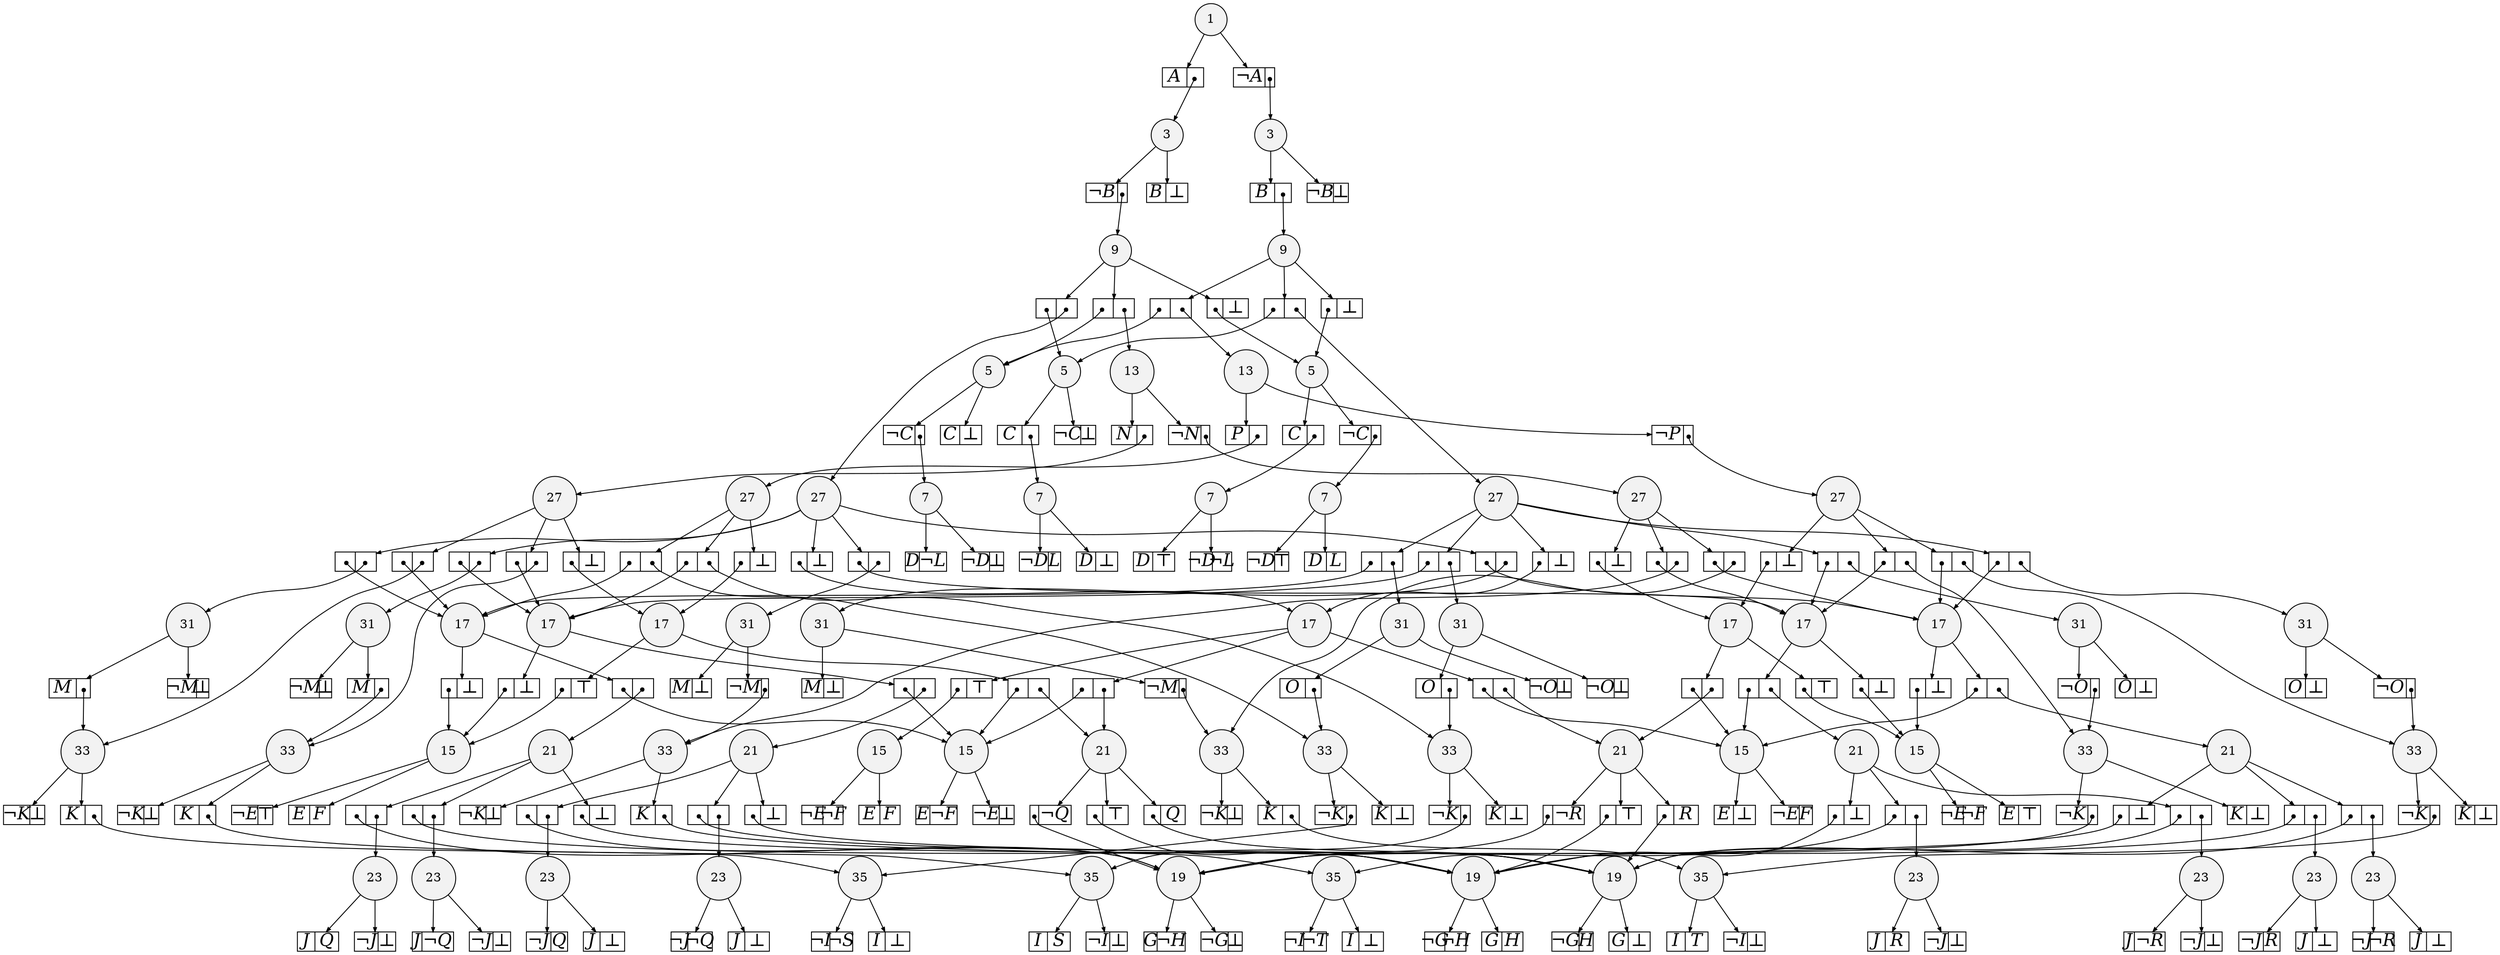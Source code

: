 
digraph sdd {

overlap=false

{rank=same; n130 n162 n198 n209 }
{rank=same; n494 n493 n501 n500 n1074 n1073 n1070 n1069 }
{rank=same; n1116 n1115 n1101 n1100 n1085 n1084 n1081 n1080 }
{rank=same; n2081 n1879 n1880 n1883 n1882 n1881 }
{rank=same; n121 n86 n120 n87 n188 n178 n189 n179 }
{rank=same; n916 n915 n1845 n913 n912 n1846 }
{rank=same; n461 n459 n598 }
{rank=same; n1843 n1844 n1849 n1841 n1842 n1848 n1847 }
{rank=same; n1472 n1475 n1473 n1476 n1474 }
{rank=same; n2082 n2068 }
{rank=same; n2083 n2022 }
{rank=same; n1647 n1648 n1652 n1651 }
{rank=same; n1905 n1906 n1907 }
{rank=same; n2084 n1089 }
{rank=same; n2085 }

n130 [label= "35",style=filled,fillcolor=gray95,shape=circle,height=.25,width=.25]; 
n130e0
      [label= "<L>&not;I|<R>&not;T",
      shape=record,
      fontsize=20,
      fontname="Times-Italic",
      fillcolor=white,
      style=filled,
      fixedsize=true,
      height=.30, 
      width=.65];

n130->n130e0 [arrowsize=.50];
n130e1
      [label= "<L>I|<R>&#8869;",
      shape=record,
      fontsize=20,
      fontname="Times-Italic",
      fillcolor=white,
      style=filled,
      fixedsize=true,
      height=.30, 
      width=.65];

n130->n130e1 [arrowsize=.50];
n162 [label= "35",style=filled,fillcolor=gray95,shape=circle,height=.25,width=.25]; 
n162e0
      [label= "<L>I|<R>T",
      shape=record,
      fontsize=20,
      fontname="Times-Italic",
      fillcolor=white,
      style=filled,
      fixedsize=true,
      height=.30, 
      width=.65];

n162->n162e0 [arrowsize=.50];
n162e1
      [label= "<L>&not;I|<R>&#8869;",
      shape=record,
      fontsize=20,
      fontname="Times-Italic",
      fillcolor=white,
      style=filled,
      fixedsize=true,
      height=.30, 
      width=.65];

n162->n162e1 [arrowsize=.50];
n198 [label= "35",style=filled,fillcolor=gray95,shape=circle,height=.25,width=.25]; 
n198e0
      [label= "<L>&not;I|<R>&not;S",
      shape=record,
      fontsize=20,
      fontname="Times-Italic",
      fillcolor=white,
      style=filled,
      fixedsize=true,
      height=.30, 
      width=.65];

n198->n198e0 [arrowsize=.50];
n198e1
      [label= "<L>I|<R>&#8869;",
      shape=record,
      fontsize=20,
      fontname="Times-Italic",
      fillcolor=white,
      style=filled,
      fixedsize=true,
      height=.30, 
      width=.65];

n198->n198e1 [arrowsize=.50];
n209 [label= "35",style=filled,fillcolor=gray95,shape=circle,height=.25,width=.25]; 
n209e0
      [label= "<L>I|<R>S",
      shape=record,
      fontsize=20,
      fontname="Times-Italic",
      fillcolor=white,
      style=filled,
      fixedsize=true,
      height=.30, 
      width=.65];

n209->n209e0 [arrowsize=.50];
n209e1
      [label= "<L>&not;I|<R>&#8869;",
      shape=record,
      fontsize=20,
      fontname="Times-Italic",
      fillcolor=white,
      style=filled,
      fixedsize=true,
      height=.30, 
      width=.65];

n209->n209e1 [arrowsize=.50];
n494 [label= "33",style=filled,fillcolor=gray95,shape=circle,height=.25,width=.25]; 
n494e0
      [label= "<L>K|<R>",
      shape=record,
      fontsize=20,
      fontname="Times-Italic",
      fillcolor=white,
      style=filled,
      fixedsize=true,
      height=.30, 
      width=.65];

n494->n494e0 [arrowsize=.50];
n494e0:R:c->n130 [arrowsize=.50,tailclip=false,arrowtail=dot,dir=both];
n494e1
      [label= "<L>&not;K|<R>&#8869;",
      shape=record,
      fontsize=20,
      fontname="Times-Italic",
      fillcolor=white,
      style=filled,
      fixedsize=true,
      height=.30, 
      width=.65];

n494->n494e1 [arrowsize=.50];
n493 [label= "33",style=filled,fillcolor=gray95,shape=circle,height=.25,width=.25]; 
n493e0
      [label= "<L>K|<R>",
      shape=record,
      fontsize=20,
      fontname="Times-Italic",
      fillcolor=white,
      style=filled,
      fixedsize=true,
      height=.30, 
      width=.65];

n493->n493e0 [arrowsize=.50];
n493e0:R:c->n162 [arrowsize=.50,tailclip=false,arrowtail=dot,dir=both];
n493e1
      [label= "<L>&not;K|<R>&#8869;",
      shape=record,
      fontsize=20,
      fontname="Times-Italic",
      fillcolor=white,
      style=filled,
      fixedsize=true,
      height=.30, 
      width=.65];

n493->n493e1 [arrowsize=.50];
n501 [label= "33",style=filled,fillcolor=gray95,shape=circle,height=.25,width=.25]; 
n501e0
      [label= "<L>K|<R>",
      shape=record,
      fontsize=20,
      fontname="Times-Italic",
      fillcolor=white,
      style=filled,
      fixedsize=true,
      height=.30, 
      width=.65];

n501->n501e0 [arrowsize=.50];
n501e0:R:c->n198 [arrowsize=.50,tailclip=false,arrowtail=dot,dir=both];
n501e1
      [label= "<L>&not;K|<R>&#8869;",
      shape=record,
      fontsize=20,
      fontname="Times-Italic",
      fillcolor=white,
      style=filled,
      fixedsize=true,
      height=.30, 
      width=.65];

n501->n501e1 [arrowsize=.50];
n500 [label= "33",style=filled,fillcolor=gray95,shape=circle,height=.25,width=.25]; 
n500e0
      [label= "<L>K|<R>",
      shape=record,
      fontsize=20,
      fontname="Times-Italic",
      fillcolor=white,
      style=filled,
      fixedsize=true,
      height=.30, 
      width=.65];

n500->n500e0 [arrowsize=.50];
n500e0:R:c->n209 [arrowsize=.50,tailclip=false,arrowtail=dot,dir=both];
n500e1
      [label= "<L>&not;K|<R>&#8869;",
      shape=record,
      fontsize=20,
      fontname="Times-Italic",
      fillcolor=white,
      style=filled,
      fixedsize=true,
      height=.30, 
      width=.65];

n500->n500e1 [arrowsize=.50];
n1074 [label= "33",style=filled,fillcolor=gray95,shape=circle,height=.25,width=.25]; 
n1074e0
      [label= "<L>&not;K|<R>",
      shape=record,
      fontsize=20,
      fontname="Times-Italic",
      fillcolor=white,
      style=filled,
      fixedsize=true,
      height=.30, 
      width=.65];

n1074->n1074e0 [arrowsize=.50];
n1074e0:R:c->n198 [arrowsize=.50,tailclip=false,arrowtail=dot,dir=both];
n1074e1
      [label= "<L>K|<R>&#8869;",
      shape=record,
      fontsize=20,
      fontname="Times-Italic",
      fillcolor=white,
      style=filled,
      fixedsize=true,
      height=.30, 
      width=.65];

n1074->n1074e1 [arrowsize=.50];
n1073 [label= "33",style=filled,fillcolor=gray95,shape=circle,height=.25,width=.25]; 
n1073e0
      [label= "<L>&not;K|<R>",
      shape=record,
      fontsize=20,
      fontname="Times-Italic",
      fillcolor=white,
      style=filled,
      fixedsize=true,
      height=.30, 
      width=.65];

n1073->n1073e0 [arrowsize=.50];
n1073e0:R:c->n209 [arrowsize=.50,tailclip=false,arrowtail=dot,dir=both];
n1073e1
      [label= "<L>K|<R>&#8869;",
      shape=record,
      fontsize=20,
      fontname="Times-Italic",
      fillcolor=white,
      style=filled,
      fixedsize=true,
      height=.30, 
      width=.65];

n1073->n1073e1 [arrowsize=.50];
n1070 [label= "33",style=filled,fillcolor=gray95,shape=circle,height=.25,width=.25]; 
n1070e0
      [label= "<L>&not;K|<R>",
      shape=record,
      fontsize=20,
      fontname="Times-Italic",
      fillcolor=white,
      style=filled,
      fixedsize=true,
      height=.30, 
      width=.65];

n1070->n1070e0 [arrowsize=.50];
n1070e0:R:c->n130 [arrowsize=.50,tailclip=false,arrowtail=dot,dir=both];
n1070e1
      [label= "<L>K|<R>&#8869;",
      shape=record,
      fontsize=20,
      fontname="Times-Italic",
      fillcolor=white,
      style=filled,
      fixedsize=true,
      height=.30, 
      width=.65];

n1070->n1070e1 [arrowsize=.50];
n1069 [label= "33",style=filled,fillcolor=gray95,shape=circle,height=.25,width=.25]; 
n1069e0
      [label= "<L>&not;K|<R>",
      shape=record,
      fontsize=20,
      fontname="Times-Italic",
      fillcolor=white,
      style=filled,
      fixedsize=true,
      height=.30, 
      width=.65];

n1069->n1069e0 [arrowsize=.50];
n1069e0:R:c->n162 [arrowsize=.50,tailclip=false,arrowtail=dot,dir=both];
n1069e1
      [label= "<L>K|<R>&#8869;",
      shape=record,
      fontsize=20,
      fontname="Times-Italic",
      fillcolor=white,
      style=filled,
      fixedsize=true,
      height=.30, 
      width=.65];

n1069->n1069e1 [arrowsize=.50];
n1116 [label= "31",style=filled,fillcolor=gray95,shape=circle,height=.25,width=.25]; 
n1116e0
      [label= "<L>M|<R>",
      shape=record,
      fontsize=20,
      fontname="Times-Italic",
      fillcolor=white,
      style=filled,
      fixedsize=true,
      height=.30, 
      width=.65];

n1116->n1116e0 [arrowsize=.50];
n1116e0:R:c->n500 [arrowsize=.50,tailclip=false,arrowtail=dot,dir=both];
n1116e1
      [label= "<L>&not;M|<R>&#8869;",
      shape=record,
      fontsize=20,
      fontname="Times-Italic",
      fillcolor=white,
      style=filled,
      fixedsize=true,
      height=.30, 
      width=.65];

n1116->n1116e1 [arrowsize=.50];
n1115 [label= "31",style=filled,fillcolor=gray95,shape=circle,height=.25,width=.25]; 
n1115e0
      [label= "<L>M|<R>",
      shape=record,
      fontsize=20,
      fontname="Times-Italic",
      fillcolor=white,
      style=filled,
      fixedsize=true,
      height=.30, 
      width=.65];

n1115->n1115e0 [arrowsize=.50];
n1115e0:R:c->n501 [arrowsize=.50,tailclip=false,arrowtail=dot,dir=both];
n1115e1
      [label= "<L>&not;M|<R>&#8869;",
      shape=record,
      fontsize=20,
      fontname="Times-Italic",
      fillcolor=white,
      style=filled,
      fixedsize=true,
      height=.30, 
      width=.65];

n1115->n1115e1 [arrowsize=.50];
n1101 [label= "31",style=filled,fillcolor=gray95,shape=circle,height=.25,width=.25]; 
n1101e0
      [label= "<L>&not;M|<R>",
      shape=record,
      fontsize=20,
      fontname="Times-Italic",
      fillcolor=white,
      style=filled,
      fixedsize=true,
      height=.30, 
      width=.65];

n1101->n1101e0 [arrowsize=.50];
n1101e0:R:c->n493 [arrowsize=.50,tailclip=false,arrowtail=dot,dir=both];
n1101e1
      [label= "<L>M|<R>&#8869;",
      shape=record,
      fontsize=20,
      fontname="Times-Italic",
      fillcolor=white,
      style=filled,
      fixedsize=true,
      height=.30, 
      width=.65];

n1101->n1101e1 [arrowsize=.50];
n1100 [label= "31",style=filled,fillcolor=gray95,shape=circle,height=.25,width=.25]; 
n1100e0
      [label= "<L>&not;M|<R>",
      shape=record,
      fontsize=20,
      fontname="Times-Italic",
      fillcolor=white,
      style=filled,
      fixedsize=true,
      height=.30, 
      width=.65];

n1100->n1100e0 [arrowsize=.50];
n1100e0:R:c->n494 [arrowsize=.50,tailclip=false,arrowtail=dot,dir=both];
n1100e1
      [label= "<L>M|<R>&#8869;",
      shape=record,
      fontsize=20,
      fontname="Times-Italic",
      fillcolor=white,
      style=filled,
      fixedsize=true,
      height=.30, 
      width=.65];

n1100->n1100e1 [arrowsize=.50];
n1085 [label= "31",style=filled,fillcolor=gray95,shape=circle,height=.25,width=.25]; 
n1085e0
      [label= "<L>&not;O|<R>",
      shape=record,
      fontsize=20,
      fontname="Times-Italic",
      fillcolor=white,
      style=filled,
      fixedsize=true,
      height=.30, 
      width=.65];

n1085->n1085e0 [arrowsize=.50];
n1085e0:R:c->n1069 [arrowsize=.50,tailclip=false,arrowtail=dot,dir=both];
n1085e1
      [label= "<L>O|<R>&#8869;",
      shape=record,
      fontsize=20,
      fontname="Times-Italic",
      fillcolor=white,
      style=filled,
      fixedsize=true,
      height=.30, 
      width=.65];

n1085->n1085e1 [arrowsize=.50];
n1084 [label= "31",style=filled,fillcolor=gray95,shape=circle,height=.25,width=.25]; 
n1084e0
      [label= "<L>&not;O|<R>",
      shape=record,
      fontsize=20,
      fontname="Times-Italic",
      fillcolor=white,
      style=filled,
      fixedsize=true,
      height=.30, 
      width=.65];

n1084->n1084e0 [arrowsize=.50];
n1084e0:R:c->n1070 [arrowsize=.50,tailclip=false,arrowtail=dot,dir=both];
n1084e1
      [label= "<L>O|<R>&#8869;",
      shape=record,
      fontsize=20,
      fontname="Times-Italic",
      fillcolor=white,
      style=filled,
      fixedsize=true,
      height=.30, 
      width=.65];

n1084->n1084e1 [arrowsize=.50];
n1081 [label= "31",style=filled,fillcolor=gray95,shape=circle,height=.25,width=.25]; 
n1081e0
      [label= "<L>O|<R>",
      shape=record,
      fontsize=20,
      fontname="Times-Italic",
      fillcolor=white,
      style=filled,
      fixedsize=true,
      height=.30, 
      width=.65];

n1081->n1081e0 [arrowsize=.50];
n1081e0:R:c->n1073 [arrowsize=.50,tailclip=false,arrowtail=dot,dir=both];
n1081e1
      [label= "<L>&not;O|<R>&#8869;",
      shape=record,
      fontsize=20,
      fontname="Times-Italic",
      fillcolor=white,
      style=filled,
      fixedsize=true,
      height=.30, 
      width=.65];

n1081->n1081e1 [arrowsize=.50];
n1080 [label= "31",style=filled,fillcolor=gray95,shape=circle,height=.25,width=.25]; 
n1080e0
      [label= "<L>O|<R>",
      shape=record,
      fontsize=20,
      fontname="Times-Italic",
      fillcolor=white,
      style=filled,
      fixedsize=true,
      height=.30, 
      width=.65];

n1080->n1080e0 [arrowsize=.50];
n1080e0:R:c->n1074 [arrowsize=.50,tailclip=false,arrowtail=dot,dir=both];
n1080e1
      [label= "<L>&not;O|<R>&#8869;",
      shape=record,
      fontsize=20,
      fontname="Times-Italic",
      fillcolor=white,
      style=filled,
      fixedsize=true,
      height=.30, 
      width=.65];

n1080->n1080e1 [arrowsize=.50];
n2081 [label= "27",style=filled,fillcolor=gray95,shape=circle,height=.25,width=.25]; 
n2081e0
      [label= "<L>|<R>",
      shape=record,
      fontsize=20,
      fontname="Times-Italic",
      fillcolor=white,
      style=filled,
      fixedsize=true,
      height=.30, 
      width=.65];

n2081->n2081e0 [arrowsize=.50];
n2081e0:L:c->n1843 [arrowsize=.50,tailclip=false,arrowtail=dot,dir=both];
n2081e0:R:c->n494 [arrowsize=.50,tailclip=false,arrowtail=dot,dir=both];
n2081e1
      [label= "<L>|<R>",
      shape=record,
      fontsize=20,
      fontname="Times-Italic",
      fillcolor=white,
      style=filled,
      fixedsize=true,
      height=.30, 
      width=.65];

n2081->n2081e1 [arrowsize=.50];
n2081e1:L:c->n1844 [arrowsize=.50,tailclip=false,arrowtail=dot,dir=both];
n2081e1:R:c->n493 [arrowsize=.50,tailclip=false,arrowtail=dot,dir=both];
n2081e2
      [label= "<L>|<R>&#8869;",
      shape=record,
      fontsize=20,
      fontname="Times-Italic",
      fillcolor=white,
      style=filled,
      fixedsize=true,
      height=.30, 
      width=.65];

n2081->n2081e2 [arrowsize=.50];
n2081e2:L:c->n1849 [arrowsize=.50,tailclip=false,arrowtail=dot,dir=both];
n1879 [label= "27",style=filled,fillcolor=gray95,shape=circle,height=.25,width=.25]; 
n1879e0
      [label= "<L>|<R>",
      shape=record,
      fontsize=20,
      fontname="Times-Italic",
      fillcolor=white,
      style=filled,
      fixedsize=true,
      height=.30, 
      width=.65];

n1879->n1879e0 [arrowsize=.50];
n1879e0:L:c->n1841 [arrowsize=.50,tailclip=false,arrowtail=dot,dir=both];
n1879e0:R:c->n501 [arrowsize=.50,tailclip=false,arrowtail=dot,dir=both];
n1879e1
      [label= "<L>|<R>",
      shape=record,
      fontsize=20,
      fontname="Times-Italic",
      fillcolor=white,
      style=filled,
      fixedsize=true,
      height=.30, 
      width=.65];

n1879->n1879e1 [arrowsize=.50];
n1879e1:L:c->n1842 [arrowsize=.50,tailclip=false,arrowtail=dot,dir=both];
n1879e1:R:c->n500 [arrowsize=.50,tailclip=false,arrowtail=dot,dir=both];
n1879e2
      [label= "<L>|<R>&#8869;",
      shape=record,
      fontsize=20,
      fontname="Times-Italic",
      fillcolor=white,
      style=filled,
      fixedsize=true,
      height=.30, 
      width=.65];

n1879->n1879e2 [arrowsize=.50];
n1879e2:L:c->n1848 [arrowsize=.50,tailclip=false,arrowtail=dot,dir=both];
n1880 [label= "27",style=filled,fillcolor=gray95,shape=circle,height=.25,width=.25]; 
n1880e0
      [label= "<L>|<R>",
      shape=record,
      fontsize=20,
      fontname="Times-Italic",
      fillcolor=white,
      style=filled,
      fixedsize=true,
      height=.30, 
      width=.65];

n1880->n1880e0 [arrowsize=.50];
n1880e0:L:c->n1842 [arrowsize=.50,tailclip=false,arrowtail=dot,dir=both];
n1880e0:R:c->n1116 [arrowsize=.50,tailclip=false,arrowtail=dot,dir=both];
n1880e1
      [label= "<L>|<R>",
      shape=record,
      fontsize=20,
      fontname="Times-Italic",
      fillcolor=white,
      style=filled,
      fixedsize=true,
      height=.30, 
      width=.65];

n1880->n1880e1 [arrowsize=.50];
n1880e1:L:c->n1841 [arrowsize=.50,tailclip=false,arrowtail=dot,dir=both];
n1880e1:R:c->n1115 [arrowsize=.50,tailclip=false,arrowtail=dot,dir=both];
n1880e2
      [label= "<L>|<R>",
      shape=record,
      fontsize=20,
      fontname="Times-Italic",
      fillcolor=white,
      style=filled,
      fixedsize=true,
      height=.30, 
      width=.65];

n1880->n1880e2 [arrowsize=.50];
n1880e2:L:c->n1844 [arrowsize=.50,tailclip=false,arrowtail=dot,dir=both];
n1880e2:R:c->n1101 [arrowsize=.50,tailclip=false,arrowtail=dot,dir=both];
n1880e3
      [label= "<L>|<R>",
      shape=record,
      fontsize=20,
      fontname="Times-Italic",
      fillcolor=white,
      style=filled,
      fixedsize=true,
      height=.30, 
      width=.65];

n1880->n1880e3 [arrowsize=.50];
n1880e3:L:c->n1843 [arrowsize=.50,tailclip=false,arrowtail=dot,dir=both];
n1880e3:R:c->n1100 [arrowsize=.50,tailclip=false,arrowtail=dot,dir=both];
n1880e4
      [label= "<L>|<R>&#8869;",
      shape=record,
      fontsize=20,
      fontname="Times-Italic",
      fillcolor=white,
      style=filled,
      fixedsize=true,
      height=.30, 
      width=.65];

n1880->n1880e4 [arrowsize=.50];
n1880e4:L:c->n1847 [arrowsize=.50,tailclip=false,arrowtail=dot,dir=both];
n1883 [label= "27",style=filled,fillcolor=gray95,shape=circle,height=.25,width=.25]; 
n1883e0
      [label= "<L>|<R>",
      shape=record,
      fontsize=20,
      fontname="Times-Italic",
      fillcolor=white,
      style=filled,
      fixedsize=true,
      height=.30, 
      width=.65];

n1883->n1883e0 [arrowsize=.50];
n1883e0:L:c->n1841 [arrowsize=.50,tailclip=false,arrowtail=dot,dir=both];
n1883e0:R:c->n1074 [arrowsize=.50,tailclip=false,arrowtail=dot,dir=both];
n1883e1
      [label= "<L>|<R>",
      shape=record,
      fontsize=20,
      fontname="Times-Italic",
      fillcolor=white,
      style=filled,
      fixedsize=true,
      height=.30, 
      width=.65];

n1883->n1883e1 [arrowsize=.50];
n1883e1:L:c->n1842 [arrowsize=.50,tailclip=false,arrowtail=dot,dir=both];
n1883e1:R:c->n1073 [arrowsize=.50,tailclip=false,arrowtail=dot,dir=both];
n1883e2
      [label= "<L>|<R>&#8869;",
      shape=record,
      fontsize=20,
      fontname="Times-Italic",
      fillcolor=white,
      style=filled,
      fixedsize=true,
      height=.30, 
      width=.65];

n1883->n1883e2 [arrowsize=.50];
n1883e2:L:c->n1848 [arrowsize=.50,tailclip=false,arrowtail=dot,dir=both];
n1882 [label= "27",style=filled,fillcolor=gray95,shape=circle,height=.25,width=.25]; 
n1882e0
      [label= "<L>|<R>",
      shape=record,
      fontsize=20,
      fontname="Times-Italic",
      fillcolor=white,
      style=filled,
      fixedsize=true,
      height=.30, 
      width=.65];

n1882->n1882e0 [arrowsize=.50];
n1882e0:L:c->n1843 [arrowsize=.50,tailclip=false,arrowtail=dot,dir=both];
n1882e0:R:c->n1070 [arrowsize=.50,tailclip=false,arrowtail=dot,dir=both];
n1882e1
      [label= "<L>|<R>",
      shape=record,
      fontsize=20,
      fontname="Times-Italic",
      fillcolor=white,
      style=filled,
      fixedsize=true,
      height=.30, 
      width=.65];

n1882->n1882e1 [arrowsize=.50];
n1882e1:L:c->n1844 [arrowsize=.50,tailclip=false,arrowtail=dot,dir=both];
n1882e1:R:c->n1069 [arrowsize=.50,tailclip=false,arrowtail=dot,dir=both];
n1882e2
      [label= "<L>|<R>&#8869;",
      shape=record,
      fontsize=20,
      fontname="Times-Italic",
      fillcolor=white,
      style=filled,
      fixedsize=true,
      height=.30, 
      width=.65];

n1882->n1882e2 [arrowsize=.50];
n1882e2:L:c->n1849 [arrowsize=.50,tailclip=false,arrowtail=dot,dir=both];
n1881 [label= "27",style=filled,fillcolor=gray95,shape=circle,height=.25,width=.25]; 
n1881e0
      [label= "<L>|<R>",
      shape=record,
      fontsize=20,
      fontname="Times-Italic",
      fillcolor=white,
      style=filled,
      fixedsize=true,
      height=.30, 
      width=.65];

n1881->n1881e0 [arrowsize=.50];
n1881e0:L:c->n1844 [arrowsize=.50,tailclip=false,arrowtail=dot,dir=both];
n1881e0:R:c->n1085 [arrowsize=.50,tailclip=false,arrowtail=dot,dir=both];
n1881e1
      [label= "<L>|<R>",
      shape=record,
      fontsize=20,
      fontname="Times-Italic",
      fillcolor=white,
      style=filled,
      fixedsize=true,
      height=.30, 
      width=.65];

n1881->n1881e1 [arrowsize=.50];
n1881e1:L:c->n1843 [arrowsize=.50,tailclip=false,arrowtail=dot,dir=both];
n1881e1:R:c->n1084 [arrowsize=.50,tailclip=false,arrowtail=dot,dir=both];
n1881e2
      [label= "<L>|<R>",
      shape=record,
      fontsize=20,
      fontname="Times-Italic",
      fillcolor=white,
      style=filled,
      fixedsize=true,
      height=.30, 
      width=.65];

n1881->n1881e2 [arrowsize=.50];
n1881e2:L:c->n1842 [arrowsize=.50,tailclip=false,arrowtail=dot,dir=both];
n1881e2:R:c->n1081 [arrowsize=.50,tailclip=false,arrowtail=dot,dir=both];
n1881e3
      [label= "<L>|<R>",
      shape=record,
      fontsize=20,
      fontname="Times-Italic",
      fillcolor=white,
      style=filled,
      fixedsize=true,
      height=.30, 
      width=.65];

n1881->n1881e3 [arrowsize=.50];
n1881e3:L:c->n1841 [arrowsize=.50,tailclip=false,arrowtail=dot,dir=both];
n1881e3:R:c->n1080 [arrowsize=.50,tailclip=false,arrowtail=dot,dir=both];
n1881e4
      [label= "<L>|<R>&#8869;",
      shape=record,
      fontsize=20,
      fontname="Times-Italic",
      fillcolor=white,
      style=filled,
      fixedsize=true,
      height=.30, 
      width=.65];

n1881->n1881e4 [arrowsize=.50];
n1881e4:L:c->n1847 [arrowsize=.50,tailclip=false,arrowtail=dot,dir=both];
n121 [label= "23",style=filled,fillcolor=gray95,shape=circle,height=.25,width=.25]; 
n121e0
      [label= "<L>J|<R>R",
      shape=record,
      fontsize=20,
      fontname="Times-Italic",
      fillcolor=white,
      style=filled,
      fixedsize=true,
      height=.30, 
      width=.65];

n121->n121e0 [arrowsize=.50];
n121e1
      [label= "<L>&not;J|<R>&#8869;",
      shape=record,
      fontsize=20,
      fontname="Times-Italic",
      fillcolor=white,
      style=filled,
      fixedsize=true,
      height=.30, 
      width=.65];

n121->n121e1 [arrowsize=.50];
n86 [label= "23",style=filled,fillcolor=gray95,shape=circle,height=.25,width=.25]; 
n86e0
      [label= "<L>J|<R>&not;R",
      shape=record,
      fontsize=20,
      fontname="Times-Italic",
      fillcolor=white,
      style=filled,
      fixedsize=true,
      height=.30, 
      width=.65];

n86->n86e0 [arrowsize=.50];
n86e1
      [label= "<L>&not;J|<R>&#8869;",
      shape=record,
      fontsize=20,
      fontname="Times-Italic",
      fillcolor=white,
      style=filled,
      fixedsize=true,
      height=.30, 
      width=.65];

n86->n86e1 [arrowsize=.50];
n120 [label= "23",style=filled,fillcolor=gray95,shape=circle,height=.25,width=.25]; 
n120e0
      [label= "<L>&not;J|<R>R",
      shape=record,
      fontsize=20,
      fontname="Times-Italic",
      fillcolor=white,
      style=filled,
      fixedsize=true,
      height=.30, 
      width=.65];

n120->n120e0 [arrowsize=.50];
n120e1
      [label= "<L>J|<R>&#8869;",
      shape=record,
      fontsize=20,
      fontname="Times-Italic",
      fillcolor=white,
      style=filled,
      fixedsize=true,
      height=.30, 
      width=.65];

n120->n120e1 [arrowsize=.50];
n87 [label= "23",style=filled,fillcolor=gray95,shape=circle,height=.25,width=.25]; 
n87e0
      [label= "<L>&not;J|<R>&not;R",
      shape=record,
      fontsize=20,
      fontname="Times-Italic",
      fillcolor=white,
      style=filled,
      fixedsize=true,
      height=.30, 
      width=.65];

n87->n87e0 [arrowsize=.50];
n87e1
      [label= "<L>J|<R>&#8869;",
      shape=record,
      fontsize=20,
      fontname="Times-Italic",
      fillcolor=white,
      style=filled,
      fixedsize=true,
      height=.30, 
      width=.65];

n87->n87e1 [arrowsize=.50];
n188 [label= "23",style=filled,fillcolor=gray95,shape=circle,height=.25,width=.25]; 
n188e0
      [label= "<L>J|<R>Q",
      shape=record,
      fontsize=20,
      fontname="Times-Italic",
      fillcolor=white,
      style=filled,
      fixedsize=true,
      height=.30, 
      width=.65];

n188->n188e0 [arrowsize=.50];
n188e1
      [label= "<L>&not;J|<R>&#8869;",
      shape=record,
      fontsize=20,
      fontname="Times-Italic",
      fillcolor=white,
      style=filled,
      fixedsize=true,
      height=.30, 
      width=.65];

n188->n188e1 [arrowsize=.50];
n178 [label= "23",style=filled,fillcolor=gray95,shape=circle,height=.25,width=.25]; 
n178e0
      [label= "<L>J|<R>&not;Q",
      shape=record,
      fontsize=20,
      fontname="Times-Italic",
      fillcolor=white,
      style=filled,
      fixedsize=true,
      height=.30, 
      width=.65];

n178->n178e0 [arrowsize=.50];
n178e1
      [label= "<L>&not;J|<R>&#8869;",
      shape=record,
      fontsize=20,
      fontname="Times-Italic",
      fillcolor=white,
      style=filled,
      fixedsize=true,
      height=.30, 
      width=.65];

n178->n178e1 [arrowsize=.50];
n189 [label= "23",style=filled,fillcolor=gray95,shape=circle,height=.25,width=.25]; 
n189e0
      [label= "<L>&not;J|<R>Q",
      shape=record,
      fontsize=20,
      fontname="Times-Italic",
      fillcolor=white,
      style=filled,
      fixedsize=true,
      height=.30, 
      width=.65];

n189->n189e0 [arrowsize=.50];
n189e1
      [label= "<L>J|<R>&#8869;",
      shape=record,
      fontsize=20,
      fontname="Times-Italic",
      fillcolor=white,
      style=filled,
      fixedsize=true,
      height=.30, 
      width=.65];

n189->n189e1 [arrowsize=.50];
n179 [label= "23",style=filled,fillcolor=gray95,shape=circle,height=.25,width=.25]; 
n179e0
      [label= "<L>&not;J|<R>&not;Q",
      shape=record,
      fontsize=20,
      fontname="Times-Italic",
      fillcolor=white,
      style=filled,
      fixedsize=true,
      height=.30, 
      width=.65];

n179->n179e0 [arrowsize=.50];
n179e1
      [label= "<L>J|<R>&#8869;",
      shape=record,
      fontsize=20,
      fontname="Times-Italic",
      fillcolor=white,
      style=filled,
      fixedsize=true,
      height=.30, 
      width=.65];

n179->n179e1 [arrowsize=.50];
n916 [label= "21",style=filled,fillcolor=gray95,shape=circle,height=.25,width=.25]; 
n916e0
      [label= "<L>|<R>",
      shape=record,
      fontsize=20,
      fontname="Times-Italic",
      fillcolor=white,
      style=filled,
      fixedsize=true,
      height=.30, 
      width=.65];

n916->n916e0 [arrowsize=.50];
n916e0:L:c->n461 [arrowsize=.50,tailclip=false,arrowtail=dot,dir=both];
n916e0:R:c->n121 [arrowsize=.50,tailclip=false,arrowtail=dot,dir=both];
n916e1
      [label= "<L>|<R>",
      shape=record,
      fontsize=20,
      fontname="Times-Italic",
      fillcolor=white,
      style=filled,
      fixedsize=true,
      height=.30, 
      width=.65];

n916->n916e1 [arrowsize=.50];
n916e1:L:c->n459 [arrowsize=.50,tailclip=false,arrowtail=dot,dir=both];
n916e1:R:c->n86 [arrowsize=.50,tailclip=false,arrowtail=dot,dir=both];
n916e2
      [label= "<L>|<R>&#8869;",
      shape=record,
      fontsize=20,
      fontname="Times-Italic",
      fillcolor=white,
      style=filled,
      fixedsize=true,
      height=.30, 
      width=.65];

n916->n916e2 [arrowsize=.50];
n916e2:L:c->n598 [arrowsize=.50,tailclip=false,arrowtail=dot,dir=both];
n915 [label= "21",style=filled,fillcolor=gray95,shape=circle,height=.25,width=.25]; 
n915e0
      [label= "<L>|<R>",
      shape=record,
      fontsize=20,
      fontname="Times-Italic",
      fillcolor=white,
      style=filled,
      fixedsize=true,
      height=.30, 
      width=.65];

n915->n915e0 [arrowsize=.50];
n915e0:L:c->n461 [arrowsize=.50,tailclip=false,arrowtail=dot,dir=both];
n915e0:R:c->n120 [arrowsize=.50,tailclip=false,arrowtail=dot,dir=both];
n915e1
      [label= "<L>|<R>",
      shape=record,
      fontsize=20,
      fontname="Times-Italic",
      fillcolor=white,
      style=filled,
      fixedsize=true,
      height=.30, 
      width=.65];

n915->n915e1 [arrowsize=.50];
n915e1:L:c->n459 [arrowsize=.50,tailclip=false,arrowtail=dot,dir=both];
n915e1:R:c->n87 [arrowsize=.50,tailclip=false,arrowtail=dot,dir=both];
n915e2
      [label= "<L>|<R>&#8869;",
      shape=record,
      fontsize=20,
      fontname="Times-Italic",
      fillcolor=white,
      style=filled,
      fixedsize=true,
      height=.30, 
      width=.65];

n915->n915e2 [arrowsize=.50];
n915e2:L:c->n598 [arrowsize=.50,tailclip=false,arrowtail=dot,dir=both];
n1845 [label= "21",style=filled,fillcolor=gray95,shape=circle,height=.25,width=.25]; 
n1845e0
      [label= "<L>|<R>&not;R",
      shape=record,
      fontsize=20,
      fontname="Times-Italic",
      fillcolor=white,
      style=filled,
      fixedsize=true,
      height=.30, 
      width=.65];

n1845->n1845e0 [arrowsize=.50];
n1845e0:L:c->n461 [arrowsize=.50,tailclip=false,arrowtail=dot,dir=both];
n1845e1
      [label= "<L>|<R>R",
      shape=record,
      fontsize=20,
      fontname="Times-Italic",
      fillcolor=white,
      style=filled,
      fixedsize=true,
      height=.30, 
      width=.65];

n1845->n1845e1 [arrowsize=.50];
n1845e1:L:c->n459 [arrowsize=.50,tailclip=false,arrowtail=dot,dir=both];
n1845e2
      [label= "<L>|<R>&#8868;",
      shape=record,
      fontsize=20,
      fontname="Times-Italic",
      fillcolor=white,
      style=filled,
      fixedsize=true,
      height=.30, 
      width=.65];

n1845->n1845e2 [arrowsize=.50];
n1845e2:L:c->n598 [arrowsize=.50,tailclip=false,arrowtail=dot,dir=both];
n913 [label= "21",style=filled,fillcolor=gray95,shape=circle,height=.25,width=.25]; 
n913e0
      [label= "<L>|<R>",
      shape=record,
      fontsize=20,
      fontname="Times-Italic",
      fillcolor=white,
      style=filled,
      fixedsize=true,
      height=.30, 
      width=.65];

n913->n913e0 [arrowsize=.50];
n913e0:L:c->n461 [arrowsize=.50,tailclip=false,arrowtail=dot,dir=both];
n913e0:R:c->n188 [arrowsize=.50,tailclip=false,arrowtail=dot,dir=both];
n913e1
      [label= "<L>|<R>",
      shape=record,
      fontsize=20,
      fontname="Times-Italic",
      fillcolor=white,
      style=filled,
      fixedsize=true,
      height=.30, 
      width=.65];

n913->n913e1 [arrowsize=.50];
n913e1:L:c->n459 [arrowsize=.50,tailclip=false,arrowtail=dot,dir=both];
n913e1:R:c->n178 [arrowsize=.50,tailclip=false,arrowtail=dot,dir=both];
n913e2
      [label= "<L>|<R>&#8869;",
      shape=record,
      fontsize=20,
      fontname="Times-Italic",
      fillcolor=white,
      style=filled,
      fixedsize=true,
      height=.30, 
      width=.65];

n913->n913e2 [arrowsize=.50];
n913e2:L:c->n598 [arrowsize=.50,tailclip=false,arrowtail=dot,dir=both];
n912 [label= "21",style=filled,fillcolor=gray95,shape=circle,height=.25,width=.25]; 
n912e0
      [label= "<L>|<R>",
      shape=record,
      fontsize=20,
      fontname="Times-Italic",
      fillcolor=white,
      style=filled,
      fixedsize=true,
      height=.30, 
      width=.65];

n912->n912e0 [arrowsize=.50];
n912e0:L:c->n461 [arrowsize=.50,tailclip=false,arrowtail=dot,dir=both];
n912e0:R:c->n189 [arrowsize=.50,tailclip=false,arrowtail=dot,dir=both];
n912e1
      [label= "<L>|<R>",
      shape=record,
      fontsize=20,
      fontname="Times-Italic",
      fillcolor=white,
      style=filled,
      fixedsize=true,
      height=.30, 
      width=.65];

n912->n912e1 [arrowsize=.50];
n912e1:L:c->n459 [arrowsize=.50,tailclip=false,arrowtail=dot,dir=both];
n912e1:R:c->n179 [arrowsize=.50,tailclip=false,arrowtail=dot,dir=both];
n912e2
      [label= "<L>|<R>&#8869;",
      shape=record,
      fontsize=20,
      fontname="Times-Italic",
      fillcolor=white,
      style=filled,
      fixedsize=true,
      height=.30, 
      width=.65];

n912->n912e2 [arrowsize=.50];
n912e2:L:c->n598 [arrowsize=.50,tailclip=false,arrowtail=dot,dir=both];
n1846 [label= "21",style=filled,fillcolor=gray95,shape=circle,height=.25,width=.25]; 
n1846e0
      [label= "<L>|<R>&not;Q",
      shape=record,
      fontsize=20,
      fontname="Times-Italic",
      fillcolor=white,
      style=filled,
      fixedsize=true,
      height=.30, 
      width=.65];

n1846->n1846e0 [arrowsize=.50];
n1846e0:L:c->n461 [arrowsize=.50,tailclip=false,arrowtail=dot,dir=both];
n1846e1
      [label= "<L>|<R>Q",
      shape=record,
      fontsize=20,
      fontname="Times-Italic",
      fillcolor=white,
      style=filled,
      fixedsize=true,
      height=.30, 
      width=.65];

n1846->n1846e1 [arrowsize=.50];
n1846e1:L:c->n459 [arrowsize=.50,tailclip=false,arrowtail=dot,dir=both];
n1846e2
      [label= "<L>|<R>&#8868;",
      shape=record,
      fontsize=20,
      fontname="Times-Italic",
      fillcolor=white,
      style=filled,
      fixedsize=true,
      height=.30, 
      width=.65];

n1846->n1846e2 [arrowsize=.50];
n1846e2:L:c->n598 [arrowsize=.50,tailclip=false,arrowtail=dot,dir=both];
n461 [label= "19",style=filled,fillcolor=gray95,shape=circle,height=.25,width=.25]; 
n461e0
      [label= "<L>G|<R>&not;H",
      shape=record,
      fontsize=20,
      fontname="Times-Italic",
      fillcolor=white,
      style=filled,
      fixedsize=true,
      height=.30, 
      width=.65];

n461->n461e0 [arrowsize=.50];
n461e1
      [label= "<L>&not;G|<R>&#8869;",
      shape=record,
      fontsize=20,
      fontname="Times-Italic",
      fillcolor=white,
      style=filled,
      fixedsize=true,
      height=.30, 
      width=.65];

n461->n461e1 [arrowsize=.50];
n459 [label= "19",style=filled,fillcolor=gray95,shape=circle,height=.25,width=.25]; 
n459e0
      [label= "<L>&not;G|<R>H",
      shape=record,
      fontsize=20,
      fontname="Times-Italic",
      fillcolor=white,
      style=filled,
      fixedsize=true,
      height=.30, 
      width=.65];

n459->n459e0 [arrowsize=.50];
n459e1
      [label= "<L>G|<R>&#8869;",
      shape=record,
      fontsize=20,
      fontname="Times-Italic",
      fillcolor=white,
      style=filled,
      fixedsize=true,
      height=.30, 
      width=.65];

n459->n459e1 [arrowsize=.50];
n598 [label= "19",style=filled,fillcolor=gray95,shape=circle,height=.25,width=.25]; 
n598e0
      [label= "<L>&not;G|<R>&not;H",
      shape=record,
      fontsize=20,
      fontname="Times-Italic",
      fillcolor=white,
      style=filled,
      fixedsize=true,
      height=.30, 
      width=.65];

n598->n598e0 [arrowsize=.50];
n598e1
      [label= "<L>G|<R>H",
      shape=record,
      fontsize=20,
      fontname="Times-Italic",
      fillcolor=white,
      style=filled,
      fixedsize=true,
      height=.30, 
      width=.65];

n598->n598e1 [arrowsize=.50];
n1843 [label= "17",style=filled,fillcolor=gray95,shape=circle,height=.25,width=.25]; 
n1843e0
      [label= "<L>|<R>",
      shape=record,
      fontsize=20,
      fontname="Times-Italic",
      fillcolor=white,
      style=filled,
      fixedsize=true,
      height=.30, 
      width=.65];

n1843->n1843e0 [arrowsize=.50];
n1843e0:L:c->n1472 [arrowsize=.50,tailclip=false,arrowtail=dot,dir=both];
n1843e0:R:c->n916 [arrowsize=.50,tailclip=false,arrowtail=dot,dir=both];
n1843e1
      [label= "<L>|<R>&#8869;",
      shape=record,
      fontsize=20,
      fontname="Times-Italic",
      fillcolor=white,
      style=filled,
      fixedsize=true,
      height=.30, 
      width=.65];

n1843->n1843e1 [arrowsize=.50];
n1843e1:L:c->n1475 [arrowsize=.50,tailclip=false,arrowtail=dot,dir=both];
n1844 [label= "17",style=filled,fillcolor=gray95,shape=circle,height=.25,width=.25]; 
n1844e0
      [label= "<L>|<R>",
      shape=record,
      fontsize=20,
      fontname="Times-Italic",
      fillcolor=white,
      style=filled,
      fixedsize=true,
      height=.30, 
      width=.65];

n1844->n1844e0 [arrowsize=.50];
n1844e0:L:c->n1472 [arrowsize=.50,tailclip=false,arrowtail=dot,dir=both];
n1844e0:R:c->n915 [arrowsize=.50,tailclip=false,arrowtail=dot,dir=both];
n1844e1
      [label= "<L>|<R>&#8869;",
      shape=record,
      fontsize=20,
      fontname="Times-Italic",
      fillcolor=white,
      style=filled,
      fixedsize=true,
      height=.30, 
      width=.65];

n1844->n1844e1 [arrowsize=.50];
n1844e1:L:c->n1475 [arrowsize=.50,tailclip=false,arrowtail=dot,dir=both];
n1849 [label= "17",style=filled,fillcolor=gray95,shape=circle,height=.25,width=.25]; 
n1849e0
      [label= "<L>|<R>",
      shape=record,
      fontsize=20,
      fontname="Times-Italic",
      fillcolor=white,
      style=filled,
      fixedsize=true,
      height=.30, 
      width=.65];

n1849->n1849e0 [arrowsize=.50];
n1849e0:L:c->n1472 [arrowsize=.50,tailclip=false,arrowtail=dot,dir=both];
n1849e0:R:c->n1845 [arrowsize=.50,tailclip=false,arrowtail=dot,dir=both];
n1849e1
      [label= "<L>|<R>&#8868;",
      shape=record,
      fontsize=20,
      fontname="Times-Italic",
      fillcolor=white,
      style=filled,
      fixedsize=true,
      height=.30, 
      width=.65];

n1849->n1849e1 [arrowsize=.50];
n1849e1:L:c->n1475 [arrowsize=.50,tailclip=false,arrowtail=dot,dir=both];
n1841 [label= "17",style=filled,fillcolor=gray95,shape=circle,height=.25,width=.25]; 
n1841e0
      [label= "<L>|<R>",
      shape=record,
      fontsize=20,
      fontname="Times-Italic",
      fillcolor=white,
      style=filled,
      fixedsize=true,
      height=.30, 
      width=.65];

n1841->n1841e0 [arrowsize=.50];
n1841e0:L:c->n1473 [arrowsize=.50,tailclip=false,arrowtail=dot,dir=both];
n1841e0:R:c->n913 [arrowsize=.50,tailclip=false,arrowtail=dot,dir=both];
n1841e1
      [label= "<L>|<R>&#8869;",
      shape=record,
      fontsize=20,
      fontname="Times-Italic",
      fillcolor=white,
      style=filled,
      fixedsize=true,
      height=.30, 
      width=.65];

n1841->n1841e1 [arrowsize=.50];
n1841e1:L:c->n1476 [arrowsize=.50,tailclip=false,arrowtail=dot,dir=both];
n1842 [label= "17",style=filled,fillcolor=gray95,shape=circle,height=.25,width=.25]; 
n1842e0
      [label= "<L>|<R>",
      shape=record,
      fontsize=20,
      fontname="Times-Italic",
      fillcolor=white,
      style=filled,
      fixedsize=true,
      height=.30, 
      width=.65];

n1842->n1842e0 [arrowsize=.50];
n1842e0:L:c->n1473 [arrowsize=.50,tailclip=false,arrowtail=dot,dir=both];
n1842e0:R:c->n912 [arrowsize=.50,tailclip=false,arrowtail=dot,dir=both];
n1842e1
      [label= "<L>|<R>&#8869;",
      shape=record,
      fontsize=20,
      fontname="Times-Italic",
      fillcolor=white,
      style=filled,
      fixedsize=true,
      height=.30, 
      width=.65];

n1842->n1842e1 [arrowsize=.50];
n1842e1:L:c->n1476 [arrowsize=.50,tailclip=false,arrowtail=dot,dir=both];
n1848 [label= "17",style=filled,fillcolor=gray95,shape=circle,height=.25,width=.25]; 
n1848e0
      [label= "<L>|<R>",
      shape=record,
      fontsize=20,
      fontname="Times-Italic",
      fillcolor=white,
      style=filled,
      fixedsize=true,
      height=.30, 
      width=.65];

n1848->n1848e0 [arrowsize=.50];
n1848e0:L:c->n1473 [arrowsize=.50,tailclip=false,arrowtail=dot,dir=both];
n1848e0:R:c->n1846 [arrowsize=.50,tailclip=false,arrowtail=dot,dir=both];
n1848e1
      [label= "<L>|<R>&#8868;",
      shape=record,
      fontsize=20,
      fontname="Times-Italic",
      fillcolor=white,
      style=filled,
      fixedsize=true,
      height=.30, 
      width=.65];

n1848->n1848e1 [arrowsize=.50];
n1848e1:L:c->n1476 [arrowsize=.50,tailclip=false,arrowtail=dot,dir=both];
n1847 [label= "17",style=filled,fillcolor=gray95,shape=circle,height=.25,width=.25]; 
n1847e0
      [label= "<L>|<R>",
      shape=record,
      fontsize=20,
      fontname="Times-Italic",
      fillcolor=white,
      style=filled,
      fixedsize=true,
      height=.30, 
      width=.65];

n1847->n1847e0 [arrowsize=.50];
n1847e0:L:c->n1473 [arrowsize=.50,tailclip=false,arrowtail=dot,dir=both];
n1847e0:R:c->n1846 [arrowsize=.50,tailclip=false,arrowtail=dot,dir=both];
n1847e1
      [label= "<L>|<R>",
      shape=record,
      fontsize=20,
      fontname="Times-Italic",
      fillcolor=white,
      style=filled,
      fixedsize=true,
      height=.30, 
      width=.65];

n1847->n1847e1 [arrowsize=.50];
n1847e1:L:c->n1472 [arrowsize=.50,tailclip=false,arrowtail=dot,dir=both];
n1847e1:R:c->n1845 [arrowsize=.50,tailclip=false,arrowtail=dot,dir=both];
n1847e2
      [label= "<L>|<R>&#8868;",
      shape=record,
      fontsize=20,
      fontname="Times-Italic",
      fillcolor=white,
      style=filled,
      fixedsize=true,
      height=.30, 
      width=.65];

n1847->n1847e2 [arrowsize=.50];
n1847e2:L:c->n1474 [arrowsize=.50,tailclip=false,arrowtail=dot,dir=both];
n1472 [label= "15",style=filled,fillcolor=gray95,shape=circle,height=.25,width=.25]; 
n1472e0
      [label= "<L>&not;E|<R>F",
      shape=record,
      fontsize=20,
      fontname="Times-Italic",
      fillcolor=white,
      style=filled,
      fixedsize=true,
      height=.30, 
      width=.65];

n1472->n1472e0 [arrowsize=.50];
n1472e1
      [label= "<L>E|<R>&#8869;",
      shape=record,
      fontsize=20,
      fontname="Times-Italic",
      fillcolor=white,
      style=filled,
      fixedsize=true,
      height=.30, 
      width=.65];

n1472->n1472e1 [arrowsize=.50];
n1475 [label= "15",style=filled,fillcolor=gray95,shape=circle,height=.25,width=.25]; 
n1475e0
      [label= "<L>&not;E|<R>&not;F",
      shape=record,
      fontsize=20,
      fontname="Times-Italic",
      fillcolor=white,
      style=filled,
      fixedsize=true,
      height=.30, 
      width=.65];

n1475->n1475e0 [arrowsize=.50];
n1475e1
      [label= "<L>E|<R>&#8868;",
      shape=record,
      fontsize=20,
      fontname="Times-Italic",
      fillcolor=white,
      style=filled,
      fixedsize=true,
      height=.30, 
      width=.65];

n1475->n1475e1 [arrowsize=.50];
n1473 [label= "15",style=filled,fillcolor=gray95,shape=circle,height=.25,width=.25]; 
n1473e0
      [label= "<L>E|<R>&not;F",
      shape=record,
      fontsize=20,
      fontname="Times-Italic",
      fillcolor=white,
      style=filled,
      fixedsize=true,
      height=.30, 
      width=.65];

n1473->n1473e0 [arrowsize=.50];
n1473e1
      [label= "<L>&not;E|<R>&#8869;",
      shape=record,
      fontsize=20,
      fontname="Times-Italic",
      fillcolor=white,
      style=filled,
      fixedsize=true,
      height=.30, 
      width=.65];

n1473->n1473e1 [arrowsize=.50];
n1476 [label= "15",style=filled,fillcolor=gray95,shape=circle,height=.25,width=.25]; 
n1476e0
      [label= "<L>E|<R>F",
      shape=record,
      fontsize=20,
      fontname="Times-Italic",
      fillcolor=white,
      style=filled,
      fixedsize=true,
      height=.30, 
      width=.65];

n1476->n1476e0 [arrowsize=.50];
n1476e1
      [label= "<L>&not;E|<R>&#8868;",
      shape=record,
      fontsize=20,
      fontname="Times-Italic",
      fillcolor=white,
      style=filled,
      fixedsize=true,
      height=.30, 
      width=.65];

n1476->n1476e1 [arrowsize=.50];
n1474 [label= "15",style=filled,fillcolor=gray95,shape=circle,height=.25,width=.25]; 
n1474e0
      [label= "<L>&not;E|<R>&not;F",
      shape=record,
      fontsize=20,
      fontname="Times-Italic",
      fillcolor=white,
      style=filled,
      fixedsize=true,
      height=.30, 
      width=.65];

n1474->n1474e0 [arrowsize=.50];
n1474e1
      [label= "<L>E|<R>F",
      shape=record,
      fontsize=20,
      fontname="Times-Italic",
      fillcolor=white,
      style=filled,
      fixedsize=true,
      height=.30, 
      width=.65];

n1474->n1474e1 [arrowsize=.50];
n2082 [label= "13",style=filled,fillcolor=gray95,shape=circle,height=.25,width=.25]; 
n2082e0
      [label= "<L>&not;N|<R>",
      shape=record,
      fontsize=20,
      fontname="Times-Italic",
      fillcolor=white,
      style=filled,
      fixedsize=true,
      height=.30, 
      width=.65];

n2082->n2082e0 [arrowsize=.50];
n2082e0:R:c->n2081 [arrowsize=.50,tailclip=false,arrowtail=dot,dir=both];
n2082e1
      [label= "<L>N|<R>",
      shape=record,
      fontsize=20,
      fontname="Times-Italic",
      fillcolor=white,
      style=filled,
      fixedsize=true,
      height=.30, 
      width=.65];

n2082->n2082e1 [arrowsize=.50];
n2082e1:R:c->n1879 [arrowsize=.50,tailclip=false,arrowtail=dot,dir=both];
n2068 [label= "13",style=filled,fillcolor=gray95,shape=circle,height=.25,width=.25]; 
n2068e0
      [label= "<L>P|<R>",
      shape=record,
      fontsize=20,
      fontname="Times-Italic",
      fillcolor=white,
      style=filled,
      fixedsize=true,
      height=.30, 
      width=.65];

n2068->n2068e0 [arrowsize=.50];
n2068e0:R:c->n1883 [arrowsize=.50,tailclip=false,arrowtail=dot,dir=both];
n2068e1
      [label= "<L>&not;P|<R>",
      shape=record,
      fontsize=20,
      fontname="Times-Italic",
      fillcolor=white,
      style=filled,
      fixedsize=true,
      height=.30, 
      width=.65];

n2068->n2068e1 [arrowsize=.50];
n2068e1:R:c->n1882 [arrowsize=.50,tailclip=false,arrowtail=dot,dir=both];
n2083 [label= "9",style=filled,fillcolor=gray95,shape=circle,height=.25,width=.25]; 
n2083e0
      [label= "<L>|<R>",
      shape=record,
      fontsize=20,
      fontname="Times-Italic",
      fillcolor=white,
      style=filled,
      fixedsize=true,
      height=.30, 
      width=.65];

n2083->n2083e0 [arrowsize=.50];
n2083e0:L:c->n1905 [arrowsize=.50,tailclip=false,arrowtail=dot,dir=both];
n2083e0:R:c->n2082 [arrowsize=.50,tailclip=false,arrowtail=dot,dir=both];
n2083e1
      [label= "<L>|<R>",
      shape=record,
      fontsize=20,
      fontname="Times-Italic",
      fillcolor=white,
      style=filled,
      fixedsize=true,
      height=.30, 
      width=.65];

n2083->n2083e1 [arrowsize=.50];
n2083e1:L:c->n1906 [arrowsize=.50,tailclip=false,arrowtail=dot,dir=both];
n2083e1:R:c->n1880 [arrowsize=.50,tailclip=false,arrowtail=dot,dir=both];
n2083e2
      [label= "<L>|<R>&#8869;",
      shape=record,
      fontsize=20,
      fontname="Times-Italic",
      fillcolor=white,
      style=filled,
      fixedsize=true,
      height=.30, 
      width=.65];

n2083->n2083e2 [arrowsize=.50];
n2083e2:L:c->n1907 [arrowsize=.50,tailclip=false,arrowtail=dot,dir=both];
n2022 [label= "9",style=filled,fillcolor=gray95,shape=circle,height=.25,width=.25]; 
n2022e0
      [label= "<L>|<R>",
      shape=record,
      fontsize=20,
      fontname="Times-Italic",
      fillcolor=white,
      style=filled,
      fixedsize=true,
      height=.30, 
      width=.65];

n2022->n2022e0 [arrowsize=.50];
n2022e0:L:c->n1905 [arrowsize=.50,tailclip=false,arrowtail=dot,dir=both];
n2022e0:R:c->n2068 [arrowsize=.50,tailclip=false,arrowtail=dot,dir=both];
n2022e1
      [label= "<L>|<R>",
      shape=record,
      fontsize=20,
      fontname="Times-Italic",
      fillcolor=white,
      style=filled,
      fixedsize=true,
      height=.30, 
      width=.65];

n2022->n2022e1 [arrowsize=.50];
n2022e1:L:c->n1906 [arrowsize=.50,tailclip=false,arrowtail=dot,dir=both];
n2022e1:R:c->n1881 [arrowsize=.50,tailclip=false,arrowtail=dot,dir=both];
n2022e2
      [label= "<L>|<R>&#8869;",
      shape=record,
      fontsize=20,
      fontname="Times-Italic",
      fillcolor=white,
      style=filled,
      fixedsize=true,
      height=.30, 
      width=.65];

n2022->n2022e2 [arrowsize=.50];
n2022e2:L:c->n1907 [arrowsize=.50,tailclip=false,arrowtail=dot,dir=both];
n1647 [label= "7",style=filled,fillcolor=gray95,shape=circle,height=.25,width=.25]; 
n1647e0
      [label= "<L>D|<R>&not;L",
      shape=record,
      fontsize=20,
      fontname="Times-Italic",
      fillcolor=white,
      style=filled,
      fixedsize=true,
      height=.30, 
      width=.65];

n1647->n1647e0 [arrowsize=.50];
n1647e1
      [label= "<L>&not;D|<R>&#8869;",
      shape=record,
      fontsize=20,
      fontname="Times-Italic",
      fillcolor=white,
      style=filled,
      fixedsize=true,
      height=.30, 
      width=.65];

n1647->n1647e1 [arrowsize=.50];
n1648 [label= "7",style=filled,fillcolor=gray95,shape=circle,height=.25,width=.25]; 
n1648e0
      [label= "<L>&not;D|<R>L",
      shape=record,
      fontsize=20,
      fontname="Times-Italic",
      fillcolor=white,
      style=filled,
      fixedsize=true,
      height=.30, 
      width=.65];

n1648->n1648e0 [arrowsize=.50];
n1648e1
      [label= "<L>D|<R>&#8869;",
      shape=record,
      fontsize=20,
      fontname="Times-Italic",
      fillcolor=white,
      style=filled,
      fixedsize=true,
      height=.30, 
      width=.65];

n1648->n1648e1 [arrowsize=.50];
n1652 [label= "7",style=filled,fillcolor=gray95,shape=circle,height=.25,width=.25]; 
n1652e0
      [label= "<L>D|<R>L",
      shape=record,
      fontsize=20,
      fontname="Times-Italic",
      fillcolor=white,
      style=filled,
      fixedsize=true,
      height=.30, 
      width=.65];

n1652->n1652e0 [arrowsize=.50];
n1652e1
      [label= "<L>&not;D|<R>&#8868;",
      shape=record,
      fontsize=20,
      fontname="Times-Italic",
      fillcolor=white,
      style=filled,
      fixedsize=true,
      height=.30, 
      width=.65];

n1652->n1652e1 [arrowsize=.50];
n1651 [label= "7",style=filled,fillcolor=gray95,shape=circle,height=.25,width=.25]; 
n1651e0
      [label= "<L>&not;D|<R>&not;L",
      shape=record,
      fontsize=20,
      fontname="Times-Italic",
      fillcolor=white,
      style=filled,
      fixedsize=true,
      height=.30, 
      width=.65];

n1651->n1651e0 [arrowsize=.50];
n1651e1
      [label= "<L>D|<R>&#8868;",
      shape=record,
      fontsize=20,
      fontname="Times-Italic",
      fillcolor=white,
      style=filled,
      fixedsize=true,
      height=.30, 
      width=.65];

n1651->n1651e1 [arrowsize=.50];
n1905 [label= "5",style=filled,fillcolor=gray95,shape=circle,height=.25,width=.25]; 
n1905e0
      [label= "<L>&not;C|<R>",
      shape=record,
      fontsize=20,
      fontname="Times-Italic",
      fillcolor=white,
      style=filled,
      fixedsize=true,
      height=.30, 
      width=.65];

n1905->n1905e0 [arrowsize=.50];
n1905e0:R:c->n1647 [arrowsize=.50,tailclip=false,arrowtail=dot,dir=both];
n1905e1
      [label= "<L>C|<R>&#8869;",
      shape=record,
      fontsize=20,
      fontname="Times-Italic",
      fillcolor=white,
      style=filled,
      fixedsize=true,
      height=.30, 
      width=.65];

n1905->n1905e1 [arrowsize=.50];
n1906 [label= "5",style=filled,fillcolor=gray95,shape=circle,height=.25,width=.25]; 
n1906e0
      [label= "<L>C|<R>",
      shape=record,
      fontsize=20,
      fontname="Times-Italic",
      fillcolor=white,
      style=filled,
      fixedsize=true,
      height=.30, 
      width=.65];

n1906->n1906e0 [arrowsize=.50];
n1906e0:R:c->n1648 [arrowsize=.50,tailclip=false,arrowtail=dot,dir=both];
n1906e1
      [label= "<L>&not;C|<R>&#8869;",
      shape=record,
      fontsize=20,
      fontname="Times-Italic",
      fillcolor=white,
      style=filled,
      fixedsize=true,
      height=.30, 
      width=.65];

n1906->n1906e1 [arrowsize=.50];
n1907 [label= "5",style=filled,fillcolor=gray95,shape=circle,height=.25,width=.25]; 
n1907e0
      [label= "<L>&not;C|<R>",
      shape=record,
      fontsize=20,
      fontname="Times-Italic",
      fillcolor=white,
      style=filled,
      fixedsize=true,
      height=.30, 
      width=.65];

n1907->n1907e0 [arrowsize=.50];
n1907e0:R:c->n1652 [arrowsize=.50,tailclip=false,arrowtail=dot,dir=both];
n1907e1
      [label= "<L>C|<R>",
      shape=record,
      fontsize=20,
      fontname="Times-Italic",
      fillcolor=white,
      style=filled,
      fixedsize=true,
      height=.30, 
      width=.65];

n1907->n1907e1 [arrowsize=.50];
n1907e1:R:c->n1651 [arrowsize=.50,tailclip=false,arrowtail=dot,dir=both];
n2084 [label= "3",style=filled,fillcolor=gray95,shape=circle,height=.25,width=.25]; 
n2084e0
      [label= "<L>&not;B|<R>",
      shape=record,
      fontsize=20,
      fontname="Times-Italic",
      fillcolor=white,
      style=filled,
      fixedsize=true,
      height=.30, 
      width=.65];

n2084->n2084e0 [arrowsize=.50];
n2084e0:R:c->n2083 [arrowsize=.50,tailclip=false,arrowtail=dot,dir=both];
n2084e1
      [label= "<L>B|<R>&#8869;",
      shape=record,
      fontsize=20,
      fontname="Times-Italic",
      fillcolor=white,
      style=filled,
      fixedsize=true,
      height=.30, 
      width=.65];

n2084->n2084e1 [arrowsize=.50];
n1089 [label= "3",style=filled,fillcolor=gray95,shape=circle,height=.25,width=.25]; 
n1089e0
      [label= "<L>B|<R>",
      shape=record,
      fontsize=20,
      fontname="Times-Italic",
      fillcolor=white,
      style=filled,
      fixedsize=true,
      height=.30, 
      width=.65];

n1089->n1089e0 [arrowsize=.50];
n1089e0:R:c->n2022 [arrowsize=.50,tailclip=false,arrowtail=dot,dir=both];
n1089e1
      [label= "<L>&not;B|<R>&#8869;",
      shape=record,
      fontsize=20,
      fontname="Times-Italic",
      fillcolor=white,
      style=filled,
      fixedsize=true,
      height=.30, 
      width=.65];

n1089->n1089e1 [arrowsize=.50];
n2085 [label= "1",style=filled,fillcolor=gray95,shape=circle,height=.25,width=.25]; 
n2085e0
      [label= "<L>A|<R>",
      shape=record,
      fontsize=20,
      fontname="Times-Italic",
      fillcolor=white,
      style=filled,
      fixedsize=true,
      height=.30, 
      width=.65];

n2085->n2085e0 [arrowsize=.50];
n2085e0:R:c->n2084 [arrowsize=.50,tailclip=false,arrowtail=dot,dir=both];
n2085e1
      [label= "<L>&not;A|<R>",
      shape=record,
      fontsize=20,
      fontname="Times-Italic",
      fillcolor=white,
      style=filled,
      fixedsize=true,
      height=.30, 
      width=.65];

n2085->n2085e1 [arrowsize=.50];
n2085e1:R:c->n1089 [arrowsize=.50,tailclip=false,arrowtail=dot,dir=both];


}
